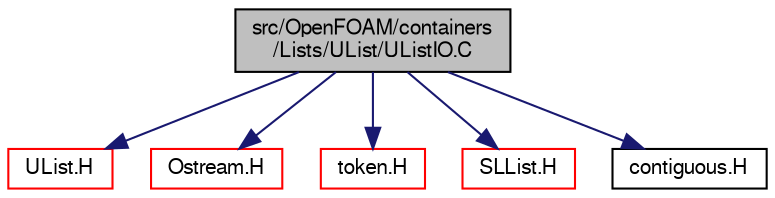digraph "src/OpenFOAM/containers/Lists/UList/UListIO.C"
{
  bgcolor="transparent";
  edge [fontname="FreeSans",fontsize="10",labelfontname="FreeSans",labelfontsize="10"];
  node [fontname="FreeSans",fontsize="10",shape=record];
  Node0 [label="src/OpenFOAM/containers\l/Lists/UList/UListIO.C",height=0.2,width=0.4,color="black", fillcolor="grey75", style="filled", fontcolor="black"];
  Node0 -> Node1 [color="midnightblue",fontsize="10",style="solid",fontname="FreeSans"];
  Node1 [label="UList.H",height=0.2,width=0.4,color="red",URL="$a08759.html"];
  Node0 -> Node21 [color="midnightblue",fontsize="10",style="solid",fontname="FreeSans"];
  Node21 [label="Ostream.H",height=0.2,width=0.4,color="red",URL="$a09098.html"];
  Node0 -> Node41 [color="midnightblue",fontsize="10",style="solid",fontname="FreeSans"];
  Node41 [label="token.H",height=0.2,width=0.4,color="red",URL="$a09221.html"];
  Node0 -> Node58 [color="midnightblue",fontsize="10",style="solid",fontname="FreeSans"];
  Node58 [label="SLList.H",height=0.2,width=0.4,color="red",URL="$a08588.html"];
  Node0 -> Node62 [color="midnightblue",fontsize="10",style="solid",fontname="FreeSans"];
  Node62 [label="contiguous.H",height=0.2,width=0.4,color="black",URL="$a12185.html",tooltip="Template function to specify if the data of a type are contiguous. "];
}
